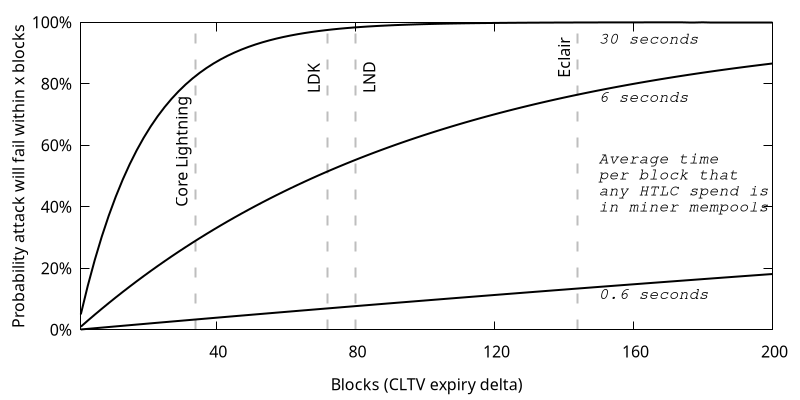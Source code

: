 # Riard's numbers: "Default setting: Eclair 144, Core-Lightning 34, LND
# 80 and LDK 72."

unset key


set terminal pngcairo size 800,400
set output "output.png"

set style line 1 lt 1 lc rgb "black" lw 2
set style line 2 dashtype 2 linewidth 2 lc rgb "gray"



set arrow from 144, graph 0 to 144, graph 1 nohead ls 2
set label "Eclair" at 140, graph 0.82 rotate left

set arrow from 80, graph 0 to 80, graph 1 nohead ls 2
set label "LND" at 84, graph 0.77 rotate left

set arrow from 72, graph 0 to 72, graph 1 nohead ls 2
set label "LDK" at 68, graph 0.77 rotate left

set arrow from 34, graph 0 to 34, graph 1 nohead ls 2
set label "Core Lightning" at 30, graph 0.40 rotate left

set label "30 seconds" at 150, graph 0.95 font "Courier-Italic"
set label "6 seconds" at 150, graph 0.76 font "Courier-Italic"
set label "Average time\nper block that\nany HTLC spend is\nin miner mempools" at 150, graph 0.56 font "Courier-Italic"
set label "0.6 seconds" at 150, graph 0.12 font "Courier-Italic"

set xlabel "Blocks (CLTV expiry delta)"
set ylabel "Probability attack will fail within x blocks"

set format y "%.0f%%"
set ytics 20
set xtics 40

plot [1:200] 100*(1 - 0.999**x) ls 1, 100*(1 - 0.99**x) ls 1, 100*(1 - 0.95**x) ls 1

